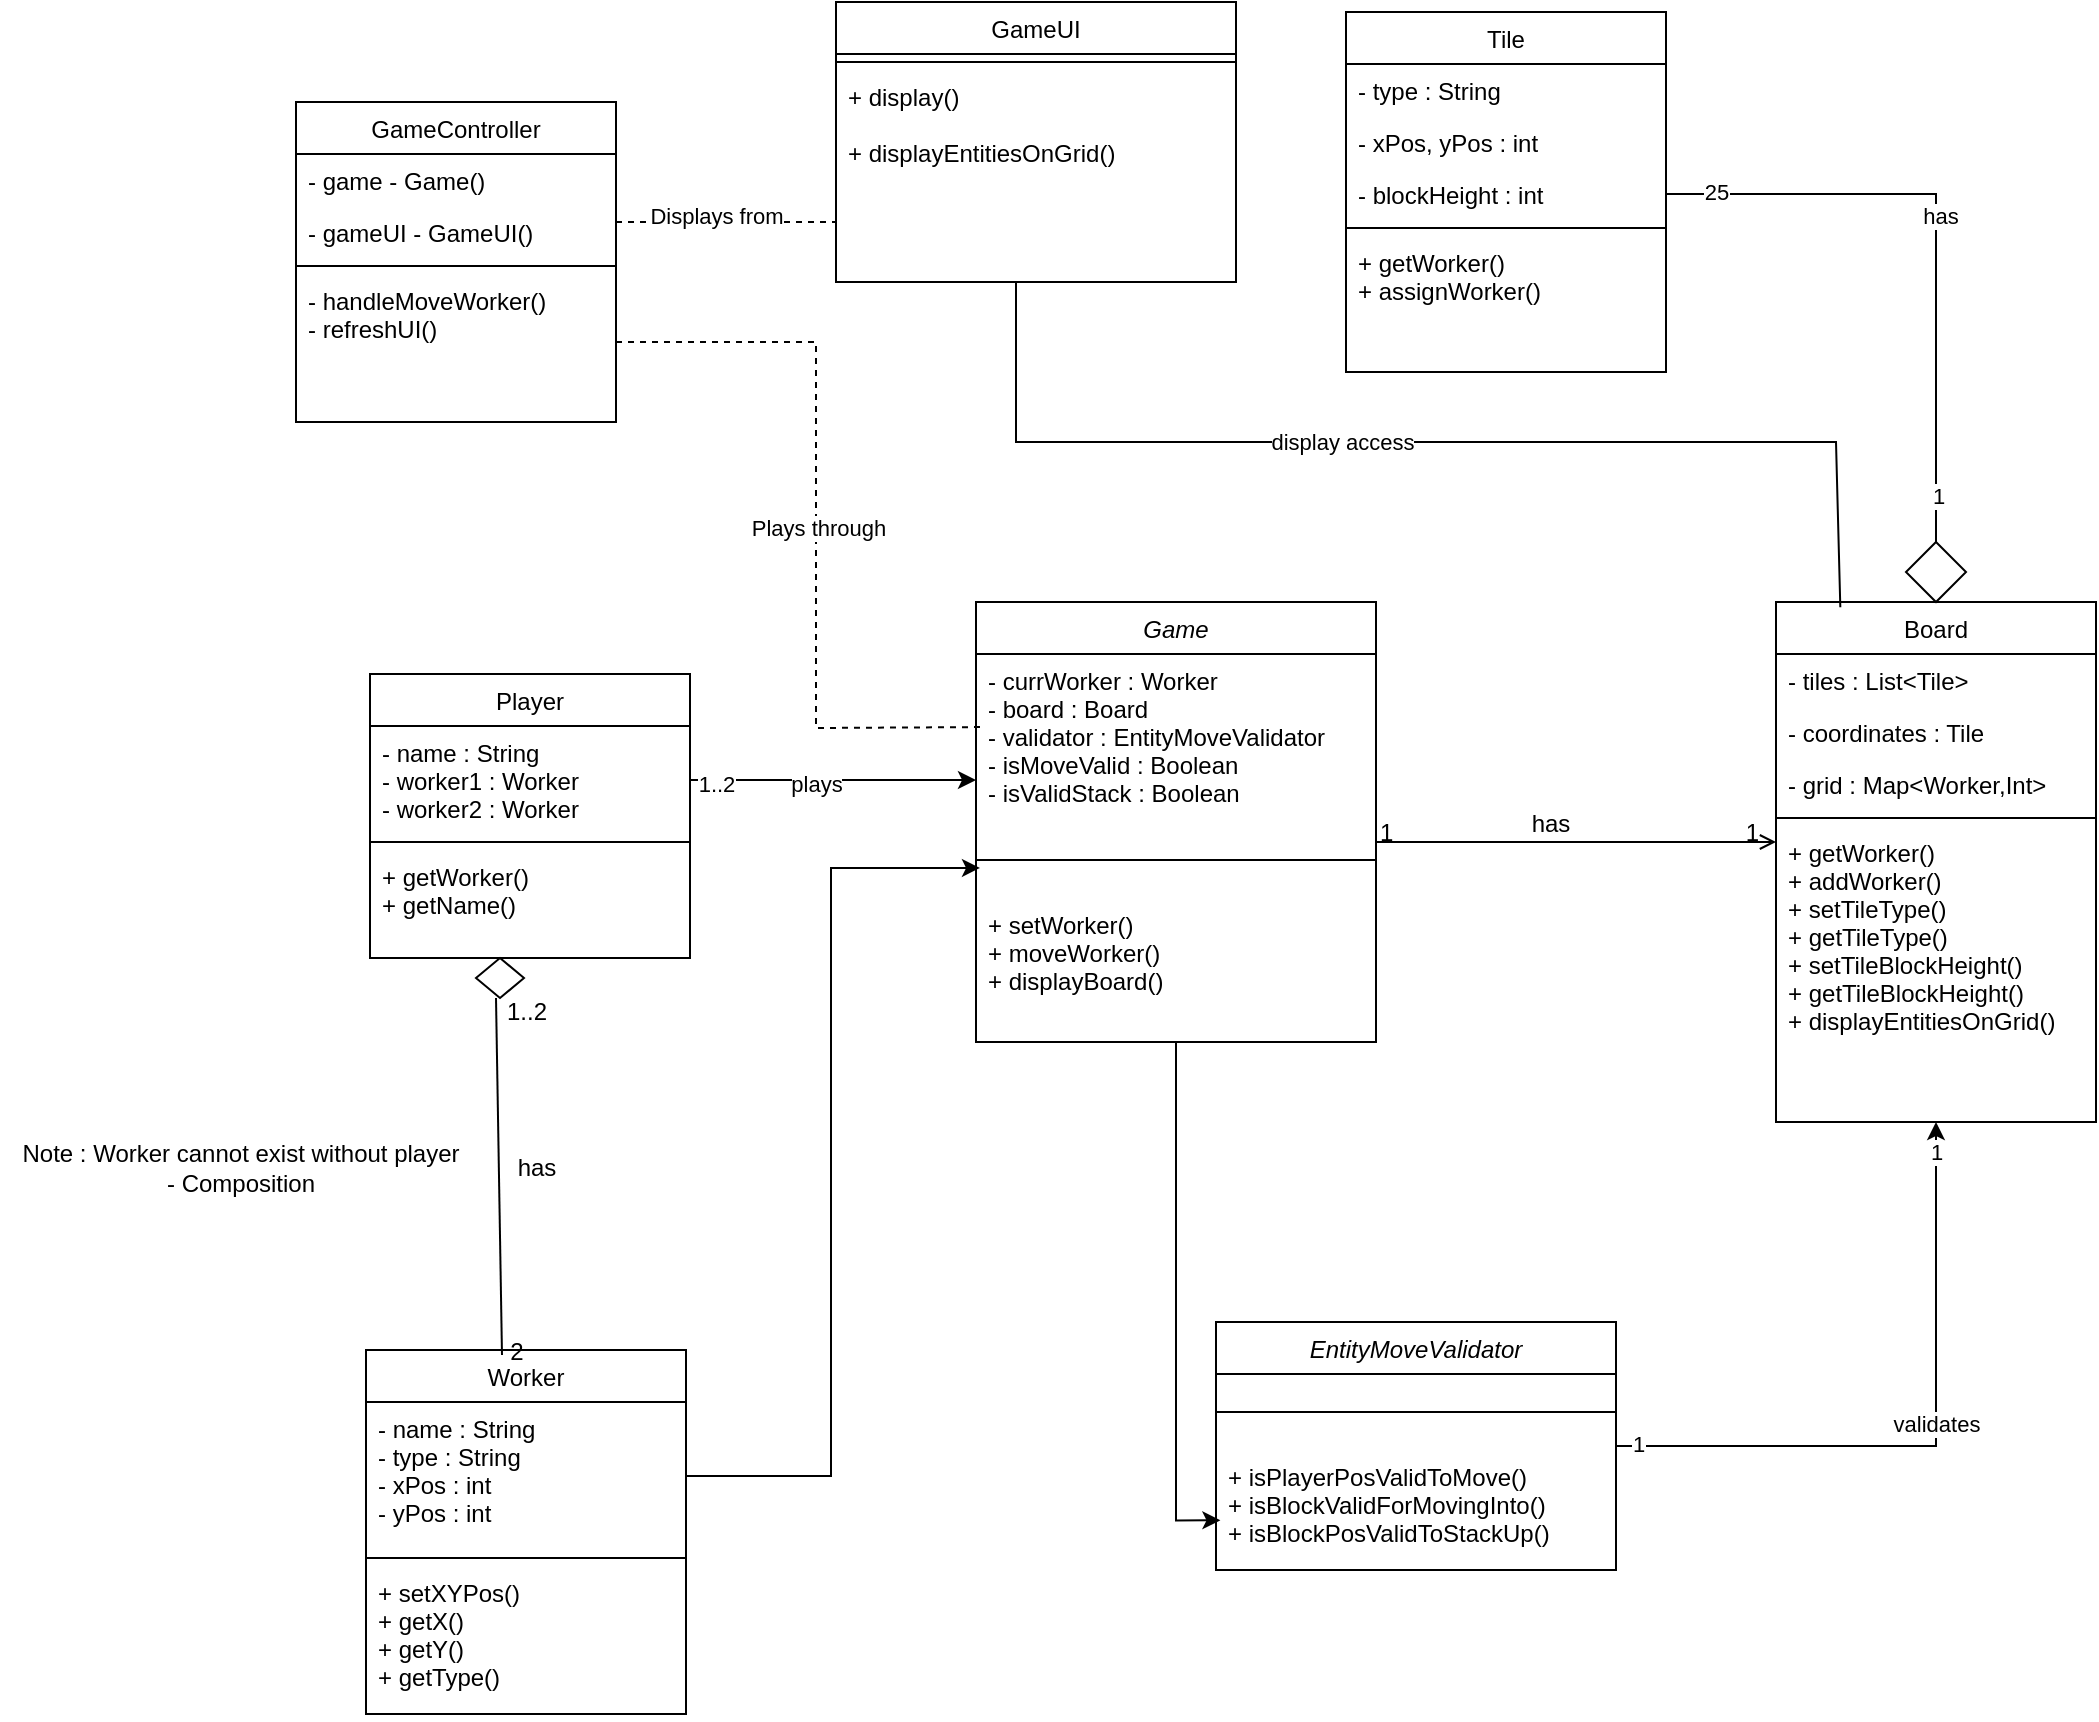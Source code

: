 <mxfile version="22.0.8" type="github">
  <diagram id="C5RBs43oDa-KdzZeNtuy" name="Page-1">
    <mxGraphModel dx="2222" dy="1810" grid="1" gridSize="10" guides="0" tooltips="1" connect="1" arrows="0" fold="1" page="1" pageScale="1" pageWidth="827" pageHeight="1169" math="0" shadow="0">
      <root>
        <mxCell id="WIyWlLk6GJQsqaUBKTNV-0" />
        <mxCell id="WIyWlLk6GJQsqaUBKTNV-1" parent="WIyWlLk6GJQsqaUBKTNV-0" />
        <mxCell id="zkfFHV4jXpPFQw0GAbJ--0" value="Game" style="swimlane;fontStyle=2;align=center;verticalAlign=top;childLayout=stackLayout;horizontal=1;startSize=26;horizontalStack=0;resizeParent=1;resizeLast=0;collapsible=1;marginBottom=0;rounded=0;shadow=0;strokeWidth=1;" parent="WIyWlLk6GJQsqaUBKTNV-1" vertex="1">
          <mxGeometry x="240" y="120" width="200" height="220" as="geometry">
            <mxRectangle x="230" y="140" width="160" height="26" as="alternateBounds" />
          </mxGeometry>
        </mxCell>
        <mxCell id="zkfFHV4jXpPFQw0GAbJ--2" value="- currWorker : Worker&#xa;- board : Board&#xa;- validator : EntityMoveValidator&#xa;- isMoveValid : Boolean&#xa;- isValidStack : Boolean&#xa;" style="text;align=left;verticalAlign=top;spacingLeft=4;spacingRight=4;overflow=hidden;rotatable=0;points=[[0,0.5],[1,0.5]];portConstraint=eastwest;rounded=0;shadow=0;html=0;" parent="zkfFHV4jXpPFQw0GAbJ--0" vertex="1">
          <mxGeometry y="26" width="200" height="84" as="geometry" />
        </mxCell>
        <mxCell id="zkfFHV4jXpPFQw0GAbJ--4" value="" style="line;html=1;strokeWidth=1;align=left;verticalAlign=middle;spacingTop=-1;spacingLeft=3;spacingRight=3;rotatable=0;labelPosition=right;points=[];portConstraint=eastwest;" parent="zkfFHV4jXpPFQw0GAbJ--0" vertex="1">
          <mxGeometry y="110" width="200" height="38" as="geometry" />
        </mxCell>
        <mxCell id="e3068yJj9zxXBWqSFCzM-1" value="+ setWorker()&#xa;+ moveWorker()&#xa;+ displayBoard()" style="text;align=left;verticalAlign=top;spacingLeft=4;spacingRight=4;overflow=hidden;rotatable=0;points=[[0,0.5],[1,0.5]];portConstraint=eastwest;rounded=0;shadow=0;html=0;" vertex="1" parent="zkfFHV4jXpPFQw0GAbJ--0">
          <mxGeometry y="148" width="200" height="54" as="geometry" />
        </mxCell>
        <mxCell id="zkfFHV4jXpPFQw0GAbJ--6" value="Player" style="swimlane;fontStyle=0;align=center;verticalAlign=top;childLayout=stackLayout;horizontal=1;startSize=26;horizontalStack=0;resizeParent=1;resizeLast=0;collapsible=1;marginBottom=0;rounded=0;shadow=0;strokeWidth=1;" parent="WIyWlLk6GJQsqaUBKTNV-1" vertex="1">
          <mxGeometry x="-63" y="156" width="160" height="142" as="geometry">
            <mxRectangle x="130" y="380" width="160" height="26" as="alternateBounds" />
          </mxGeometry>
        </mxCell>
        <mxCell id="zkfFHV4jXpPFQw0GAbJ--8" value="- name : String&#xa;- worker1 : Worker&#xa;- worker2 : Worker" style="text;align=left;verticalAlign=top;spacingLeft=4;spacingRight=4;overflow=hidden;rotatable=0;points=[[0,0.5],[1,0.5]];portConstraint=eastwest;rounded=0;shadow=0;html=0;" parent="zkfFHV4jXpPFQw0GAbJ--6" vertex="1">
          <mxGeometry y="26" width="160" height="54" as="geometry" />
        </mxCell>
        <mxCell id="zkfFHV4jXpPFQw0GAbJ--9" value="" style="line;html=1;strokeWidth=1;align=left;verticalAlign=middle;spacingTop=-1;spacingLeft=3;spacingRight=3;rotatable=0;labelPosition=right;points=[];portConstraint=eastwest;" parent="zkfFHV4jXpPFQw0GAbJ--6" vertex="1">
          <mxGeometry y="80" width="160" height="8" as="geometry" />
        </mxCell>
        <mxCell id="e3068yJj9zxXBWqSFCzM-16" value="+ getWorker()&#xa;+ getName()&#xa;" style="text;align=left;verticalAlign=top;spacingLeft=4;spacingRight=4;overflow=hidden;rotatable=0;points=[[0,0.5],[1,0.5]];portConstraint=eastwest;rounded=0;shadow=0;html=0;" vertex="1" parent="zkfFHV4jXpPFQw0GAbJ--6">
          <mxGeometry y="88" width="160" height="54" as="geometry" />
        </mxCell>
        <mxCell id="zkfFHV4jXpPFQw0GAbJ--13" value="Worker" style="swimlane;fontStyle=0;align=center;verticalAlign=top;childLayout=stackLayout;horizontal=1;startSize=26;horizontalStack=0;resizeParent=1;resizeLast=0;collapsible=1;marginBottom=0;rounded=0;shadow=0;strokeWidth=1;" parent="WIyWlLk6GJQsqaUBKTNV-1" vertex="1">
          <mxGeometry x="-65" y="494" width="160" height="182" as="geometry">
            <mxRectangle x="340" y="380" width="170" height="26" as="alternateBounds" />
          </mxGeometry>
        </mxCell>
        <mxCell id="zkfFHV4jXpPFQw0GAbJ--14" value="- name : String&#xa;- type : String&#xa;- xPos : int&#xa;- yPos : int&#xa;" style="text;align=left;verticalAlign=top;spacingLeft=4;spacingRight=4;overflow=hidden;rotatable=0;points=[[0,0.5],[1,0.5]];portConstraint=eastwest;" parent="zkfFHV4jXpPFQw0GAbJ--13" vertex="1">
          <mxGeometry y="26" width="160" height="74" as="geometry" />
        </mxCell>
        <mxCell id="zkfFHV4jXpPFQw0GAbJ--15" value="" style="line;html=1;strokeWidth=1;align=left;verticalAlign=middle;spacingTop=-1;spacingLeft=3;spacingRight=3;rotatable=0;labelPosition=right;points=[];portConstraint=eastwest;" parent="zkfFHV4jXpPFQw0GAbJ--13" vertex="1">
          <mxGeometry y="100" width="160" height="8" as="geometry" />
        </mxCell>
        <mxCell id="e3068yJj9zxXBWqSFCzM-17" value="+ setXYPos()&#xa;+ getX()&#xa;+ getY()&#xa;+ getType()&#xa;" style="text;align=left;verticalAlign=top;spacingLeft=4;spacingRight=4;overflow=hidden;rotatable=0;points=[[0,0.5],[1,0.5]];portConstraint=eastwest;" vertex="1" parent="zkfFHV4jXpPFQw0GAbJ--13">
          <mxGeometry y="108" width="160" height="74" as="geometry" />
        </mxCell>
        <mxCell id="zkfFHV4jXpPFQw0GAbJ--17" value="Board" style="swimlane;fontStyle=0;align=center;verticalAlign=top;childLayout=stackLayout;horizontal=1;startSize=26;horizontalStack=0;resizeParent=1;resizeLast=0;collapsible=1;marginBottom=0;rounded=0;shadow=0;strokeWidth=1;" parent="WIyWlLk6GJQsqaUBKTNV-1" vertex="1">
          <mxGeometry x="640" y="120" width="160" height="260" as="geometry">
            <mxRectangle x="550" y="140" width="160" height="26" as="alternateBounds" />
          </mxGeometry>
        </mxCell>
        <mxCell id="zkfFHV4jXpPFQw0GAbJ--18" value="- tiles : List&lt;Tile&gt;" style="text;align=left;verticalAlign=top;spacingLeft=4;spacingRight=4;overflow=hidden;rotatable=0;points=[[0,0.5],[1,0.5]];portConstraint=eastwest;" parent="zkfFHV4jXpPFQw0GAbJ--17" vertex="1">
          <mxGeometry y="26" width="160" height="26" as="geometry" />
        </mxCell>
        <mxCell id="zkfFHV4jXpPFQw0GAbJ--19" value="- coordinates : Tile" style="text;align=left;verticalAlign=top;spacingLeft=4;spacingRight=4;overflow=hidden;rotatable=0;points=[[0,0.5],[1,0.5]];portConstraint=eastwest;rounded=0;shadow=0;html=0;" parent="zkfFHV4jXpPFQw0GAbJ--17" vertex="1">
          <mxGeometry y="52" width="160" height="26" as="geometry" />
        </mxCell>
        <mxCell id="zkfFHV4jXpPFQw0GAbJ--21" value="- grid : Map&lt;Worker,Int&gt;" style="text;align=left;verticalAlign=top;spacingLeft=4;spacingRight=4;overflow=hidden;rotatable=0;points=[[0,0.5],[1,0.5]];portConstraint=eastwest;rounded=0;shadow=0;html=0;" parent="zkfFHV4jXpPFQw0GAbJ--17" vertex="1">
          <mxGeometry y="78" width="160" height="26" as="geometry" />
        </mxCell>
        <mxCell id="zkfFHV4jXpPFQw0GAbJ--23" value="" style="line;html=1;strokeWidth=1;align=left;verticalAlign=middle;spacingTop=-1;spacingLeft=3;spacingRight=3;rotatable=0;labelPosition=right;points=[];portConstraint=eastwest;" parent="zkfFHV4jXpPFQw0GAbJ--17" vertex="1">
          <mxGeometry y="104" width="160" height="8" as="geometry" />
        </mxCell>
        <mxCell id="zkfFHV4jXpPFQw0GAbJ--24" value="+ getWorker()&#xa;+ addWorker()&#xa;+ setTileType()&#xa;+ getTileType()&#xa;+ setTileBlockHeight()&#xa;+ getTileBlockHeight()&#xa;+ displayEntitiesOnGrid()&#xa;&#xa;&#xa;&#xa;&#xa;" style="text;align=left;verticalAlign=top;spacingLeft=4;spacingRight=4;overflow=hidden;rotatable=0;points=[[0,0.5],[1,0.5]];portConstraint=eastwest;" parent="zkfFHV4jXpPFQw0GAbJ--17" vertex="1">
          <mxGeometry y="112" width="160" height="122" as="geometry" />
        </mxCell>
        <mxCell id="zkfFHV4jXpPFQw0GAbJ--26" value="" style="endArrow=open;shadow=0;strokeWidth=1;rounded=0;endFill=1;edgeStyle=elbowEdgeStyle;elbow=vertical;" parent="WIyWlLk6GJQsqaUBKTNV-1" source="zkfFHV4jXpPFQw0GAbJ--0" target="zkfFHV4jXpPFQw0GAbJ--17" edge="1">
          <mxGeometry x="0.5" y="41" relative="1" as="geometry">
            <mxPoint x="380" y="192" as="sourcePoint" />
            <mxPoint x="540" y="192" as="targetPoint" />
            <mxPoint x="-40" y="32" as="offset" />
            <Array as="points">
              <mxPoint x="590" y="240" />
            </Array>
          </mxGeometry>
        </mxCell>
        <mxCell id="zkfFHV4jXpPFQw0GAbJ--27" value="1" style="resizable=0;align=left;verticalAlign=bottom;labelBackgroundColor=none;fontSize=12;" parent="zkfFHV4jXpPFQw0GAbJ--26" connectable="0" vertex="1">
          <mxGeometry x="-1" relative="1" as="geometry">
            <mxPoint y="4" as="offset" />
          </mxGeometry>
        </mxCell>
        <mxCell id="zkfFHV4jXpPFQw0GAbJ--28" value="1" style="resizable=0;align=right;verticalAlign=bottom;labelBackgroundColor=none;fontSize=12;" parent="zkfFHV4jXpPFQw0GAbJ--26" connectable="0" vertex="1">
          <mxGeometry x="1" relative="1" as="geometry">
            <mxPoint x="-7" y="4" as="offset" />
          </mxGeometry>
        </mxCell>
        <mxCell id="zkfFHV4jXpPFQw0GAbJ--29" value="has" style="text;html=1;resizable=0;points=[];;align=center;verticalAlign=middle;labelBackgroundColor=none;rounded=0;shadow=0;strokeWidth=1;fontSize=12;" parent="zkfFHV4jXpPFQw0GAbJ--26" vertex="1" connectable="0">
          <mxGeometry x="0.5" y="49" relative="1" as="geometry">
            <mxPoint x="-63" y="40" as="offset" />
          </mxGeometry>
        </mxCell>
        <mxCell id="e3068yJj9zxXBWqSFCzM-3" value="" style="rhombus;whiteSpace=wrap;html=1;" vertex="1" parent="WIyWlLk6GJQsqaUBKTNV-1">
          <mxGeometry x="-10" y="298" width="24" height="20" as="geometry" />
        </mxCell>
        <mxCell id="e3068yJj9zxXBWqSFCzM-7" value="" style="endArrow=none;html=1;rounded=0;exitX=0.425;exitY=0.014;exitDx=0;exitDy=0;exitPerimeter=0;" edge="1" parent="WIyWlLk6GJQsqaUBKTNV-1" source="zkfFHV4jXpPFQw0GAbJ--13">
          <mxGeometry width="50" height="50" relative="1" as="geometry">
            <mxPoint x="-50" y="368" as="sourcePoint" />
            <mxPoint y="318" as="targetPoint" />
          </mxGeometry>
        </mxCell>
        <mxCell id="e3068yJj9zxXBWqSFCzM-9" value="1..2" style="text;html=1;align=center;verticalAlign=middle;resizable=0;points=[];autosize=1;strokeColor=none;fillColor=none;" vertex="1" parent="WIyWlLk6GJQsqaUBKTNV-1">
          <mxGeometry x="-5" y="310" width="40" height="30" as="geometry" />
        </mxCell>
        <mxCell id="e3068yJj9zxXBWqSFCzM-10" value="2" style="text;html=1;align=center;verticalAlign=middle;resizable=0;points=[];autosize=1;strokeColor=none;fillColor=none;" vertex="1" parent="WIyWlLk6GJQsqaUBKTNV-1">
          <mxGeometry x="-5" y="480" width="30" height="30" as="geometry" />
        </mxCell>
        <mxCell id="e3068yJj9zxXBWqSFCzM-11" value="has" style="text;html=1;align=center;verticalAlign=middle;resizable=0;points=[];autosize=1;strokeColor=none;fillColor=none;" vertex="1" parent="WIyWlLk6GJQsqaUBKTNV-1">
          <mxGeometry y="388" width="40" height="30" as="geometry" />
        </mxCell>
        <mxCell id="e3068yJj9zxXBWqSFCzM-12" value="&lt;div&gt;Note : Worker cannot exist without player&lt;/div&gt;&lt;div&gt;- Composition&lt;/div&gt;" style="text;html=1;align=center;verticalAlign=middle;resizable=0;points=[];autosize=1;strokeColor=none;fillColor=none;" vertex="1" parent="WIyWlLk6GJQsqaUBKTNV-1">
          <mxGeometry x="-248" y="383" width="240" height="40" as="geometry" />
        </mxCell>
        <mxCell id="e3068yJj9zxXBWqSFCzM-21" style="edgeStyle=orthogonalEdgeStyle;rounded=0;orthogonalLoop=1;jettySize=auto;html=1;entryX=0.01;entryY=0.605;entryDx=0;entryDy=0;entryPerimeter=0;" edge="1" parent="WIyWlLk6GJQsqaUBKTNV-1" source="zkfFHV4jXpPFQw0GAbJ--14" target="zkfFHV4jXpPFQw0GAbJ--4">
          <mxGeometry relative="1" as="geometry" />
        </mxCell>
        <mxCell id="e3068yJj9zxXBWqSFCzM-22" style="edgeStyle=orthogonalEdgeStyle;rounded=0;orthogonalLoop=1;jettySize=auto;html=1;entryX=0;entryY=0.75;entryDx=0;entryDy=0;entryPerimeter=0;" edge="1" parent="WIyWlLk6GJQsqaUBKTNV-1" source="zkfFHV4jXpPFQw0GAbJ--8" target="zkfFHV4jXpPFQw0GAbJ--2">
          <mxGeometry relative="1" as="geometry" />
        </mxCell>
        <mxCell id="e3068yJj9zxXBWqSFCzM-69" value="plays" style="edgeLabel;html=1;align=center;verticalAlign=middle;resizable=0;points=[];" vertex="1" connectable="0" parent="e3068yJj9zxXBWqSFCzM-22">
          <mxGeometry x="-0.128" y="-2" relative="1" as="geometry">
            <mxPoint as="offset" />
          </mxGeometry>
        </mxCell>
        <mxCell id="e3068yJj9zxXBWqSFCzM-70" value="1..2" style="edgeLabel;html=1;align=center;verticalAlign=middle;resizable=0;points=[];" vertex="1" connectable="0" parent="e3068yJj9zxXBWqSFCzM-22">
          <mxGeometry x="-0.826" y="-2" relative="1" as="geometry">
            <mxPoint as="offset" />
          </mxGeometry>
        </mxCell>
        <mxCell id="e3068yJj9zxXBWqSFCzM-29" style="edgeStyle=orthogonalEdgeStyle;rounded=0;orthogonalLoop=1;jettySize=auto;html=1;entryX=0.5;entryY=1;entryDx=0;entryDy=0;" edge="1" parent="WIyWlLk6GJQsqaUBKTNV-1" source="e3068yJj9zxXBWqSFCzM-24" target="zkfFHV4jXpPFQw0GAbJ--17">
          <mxGeometry relative="1" as="geometry" />
        </mxCell>
        <mxCell id="e3068yJj9zxXBWqSFCzM-30" value="1" style="edgeLabel;html=1;align=center;verticalAlign=middle;resizable=0;points=[];" vertex="1" connectable="0" parent="e3068yJj9zxXBWqSFCzM-29">
          <mxGeometry x="-0.932" y="1" relative="1" as="geometry">
            <mxPoint as="offset" />
          </mxGeometry>
        </mxCell>
        <mxCell id="e3068yJj9zxXBWqSFCzM-31" value="1" style="edgeLabel;html=1;align=center;verticalAlign=middle;resizable=0;points=[];" vertex="1" connectable="0" parent="e3068yJj9zxXBWqSFCzM-29">
          <mxGeometry x="0.907" relative="1" as="geometry">
            <mxPoint as="offset" />
          </mxGeometry>
        </mxCell>
        <mxCell id="e3068yJj9zxXBWqSFCzM-32" value="validates" style="edgeLabel;html=1;align=center;verticalAlign=middle;resizable=0;points=[];" vertex="1" connectable="0" parent="e3068yJj9zxXBWqSFCzM-29">
          <mxGeometry x="0.062" relative="1" as="geometry">
            <mxPoint as="offset" />
          </mxGeometry>
        </mxCell>
        <mxCell id="e3068yJj9zxXBWqSFCzM-24" value="EntityMoveValidator" style="swimlane;fontStyle=2;align=center;verticalAlign=top;childLayout=stackLayout;horizontal=1;startSize=26;horizontalStack=0;resizeParent=1;resizeLast=0;collapsible=1;marginBottom=0;rounded=0;shadow=0;strokeWidth=1;" vertex="1" parent="WIyWlLk6GJQsqaUBKTNV-1">
          <mxGeometry x="360" y="480" width="200" height="124" as="geometry">
            <mxRectangle x="230" y="140" width="160" height="26" as="alternateBounds" />
          </mxGeometry>
        </mxCell>
        <mxCell id="e3068yJj9zxXBWqSFCzM-26" value="" style="line;html=1;strokeWidth=1;align=left;verticalAlign=middle;spacingTop=-1;spacingLeft=3;spacingRight=3;rotatable=0;labelPosition=right;points=[];portConstraint=eastwest;" vertex="1" parent="e3068yJj9zxXBWqSFCzM-24">
          <mxGeometry y="26" width="200" height="38" as="geometry" />
        </mxCell>
        <mxCell id="e3068yJj9zxXBWqSFCzM-27" value="+ isPlayerPosValidToMove() &#xa;+ isBlockValidForMovingInto()&#xa;+ isBlockPosValidToStackUp()&#xa;&#xa;" style="text;align=left;verticalAlign=top;spacingLeft=4;spacingRight=4;overflow=hidden;rotatable=0;points=[[0,0.5],[1,0.5]];portConstraint=eastwest;rounded=0;shadow=0;html=0;" vertex="1" parent="e3068yJj9zxXBWqSFCzM-24">
          <mxGeometry y="64" width="200" height="54" as="geometry" />
        </mxCell>
        <mxCell id="e3068yJj9zxXBWqSFCzM-42" value="Tile" style="swimlane;fontStyle=0;align=center;verticalAlign=top;childLayout=stackLayout;horizontal=1;startSize=26;horizontalStack=0;resizeParent=1;resizeLast=0;collapsible=1;marginBottom=0;rounded=0;shadow=0;strokeWidth=1;" vertex="1" parent="WIyWlLk6GJQsqaUBKTNV-1">
          <mxGeometry x="425" y="-175" width="160" height="180" as="geometry">
            <mxRectangle x="550" y="140" width="160" height="26" as="alternateBounds" />
          </mxGeometry>
        </mxCell>
        <mxCell id="e3068yJj9zxXBWqSFCzM-43" value="- type : String" style="text;align=left;verticalAlign=top;spacingLeft=4;spacingRight=4;overflow=hidden;rotatable=0;points=[[0,0.5],[1,0.5]];portConstraint=eastwest;" vertex="1" parent="e3068yJj9zxXBWqSFCzM-42">
          <mxGeometry y="26" width="160" height="26" as="geometry" />
        </mxCell>
        <mxCell id="e3068yJj9zxXBWqSFCzM-44" value="- xPos, yPos : int" style="text;align=left;verticalAlign=top;spacingLeft=4;spacingRight=4;overflow=hidden;rotatable=0;points=[[0,0.5],[1,0.5]];portConstraint=eastwest;rounded=0;shadow=0;html=0;" vertex="1" parent="e3068yJj9zxXBWqSFCzM-42">
          <mxGeometry y="52" width="160" height="26" as="geometry" />
        </mxCell>
        <mxCell id="e3068yJj9zxXBWqSFCzM-45" value="- blockHeight : int" style="text;align=left;verticalAlign=top;spacingLeft=4;spacingRight=4;overflow=hidden;rotatable=0;points=[[0,0.5],[1,0.5]];portConstraint=eastwest;rounded=0;shadow=0;html=0;" vertex="1" parent="e3068yJj9zxXBWqSFCzM-42">
          <mxGeometry y="78" width="160" height="26" as="geometry" />
        </mxCell>
        <mxCell id="e3068yJj9zxXBWqSFCzM-46" value="" style="line;html=1;strokeWidth=1;align=left;verticalAlign=middle;spacingTop=-1;spacingLeft=3;spacingRight=3;rotatable=0;labelPosition=right;points=[];portConstraint=eastwest;" vertex="1" parent="e3068yJj9zxXBWqSFCzM-42">
          <mxGeometry y="104" width="160" height="8" as="geometry" />
        </mxCell>
        <mxCell id="e3068yJj9zxXBWqSFCzM-47" value="+ getWorker()&#xa;+ assignWorker()&#xa;&#xa;&#xa;&#xa;&#xa;" style="text;align=left;verticalAlign=top;spacingLeft=4;spacingRight=4;overflow=hidden;rotatable=0;points=[[0,0.5],[1,0.5]];portConstraint=eastwest;" vertex="1" parent="e3068yJj9zxXBWqSFCzM-42">
          <mxGeometry y="112" width="160" height="42" as="geometry" />
        </mxCell>
        <mxCell id="e3068yJj9zxXBWqSFCzM-52" value="" style="rhombus;whiteSpace=wrap;html=1;" vertex="1" parent="WIyWlLk6GJQsqaUBKTNV-1">
          <mxGeometry x="705" y="90" width="30" height="30" as="geometry" />
        </mxCell>
        <mxCell id="e3068yJj9zxXBWqSFCzM-55" value="" style="endArrow=none;html=1;rounded=0;entryX=1;entryY=0.5;entryDx=0;entryDy=0;" edge="1" parent="WIyWlLk6GJQsqaUBKTNV-1" target="e3068yJj9zxXBWqSFCzM-45">
          <mxGeometry width="50" height="50" relative="1" as="geometry">
            <mxPoint x="720" y="90" as="sourcePoint" />
            <mxPoint x="770" y="40" as="targetPoint" />
            <Array as="points">
              <mxPoint x="720" y="-84" />
            </Array>
          </mxGeometry>
        </mxCell>
        <mxCell id="e3068yJj9zxXBWqSFCzM-56" value="25" style="edgeLabel;html=1;align=center;verticalAlign=middle;resizable=0;points=[];" vertex="1" connectable="0" parent="e3068yJj9zxXBWqSFCzM-55">
          <mxGeometry x="0.841" y="-1" relative="1" as="geometry">
            <mxPoint as="offset" />
          </mxGeometry>
        </mxCell>
        <mxCell id="e3068yJj9zxXBWqSFCzM-57" value="1" style="edgeLabel;html=1;align=center;verticalAlign=middle;resizable=0;points=[];" vertex="1" connectable="0" parent="e3068yJj9zxXBWqSFCzM-55">
          <mxGeometry x="-0.849" y="-1" relative="1" as="geometry">
            <mxPoint as="offset" />
          </mxGeometry>
        </mxCell>
        <mxCell id="e3068yJj9zxXBWqSFCzM-58" value="has" style="edgeLabel;html=1;align=center;verticalAlign=middle;resizable=0;points=[];" vertex="1" connectable="0" parent="e3068yJj9zxXBWqSFCzM-55">
          <mxGeometry x="0.054" y="-2" relative="1" as="geometry">
            <mxPoint as="offset" />
          </mxGeometry>
        </mxCell>
        <mxCell id="e3068yJj9zxXBWqSFCzM-59" value="GameUI" style="swimlane;fontStyle=0;align=center;verticalAlign=top;childLayout=stackLayout;horizontal=1;startSize=26;horizontalStack=0;resizeParent=1;resizeLast=0;collapsible=1;marginBottom=0;rounded=0;shadow=0;strokeWidth=1;" vertex="1" parent="WIyWlLk6GJQsqaUBKTNV-1">
          <mxGeometry x="170" y="-180" width="200" height="140" as="geometry">
            <mxRectangle x="550" y="140" width="160" height="26" as="alternateBounds" />
          </mxGeometry>
        </mxCell>
        <mxCell id="e3068yJj9zxXBWqSFCzM-64" value="" style="line;html=1;strokeWidth=1;align=left;verticalAlign=middle;spacingTop=-1;spacingLeft=3;spacingRight=3;rotatable=0;labelPosition=right;points=[];portConstraint=eastwest;" vertex="1" parent="e3068yJj9zxXBWqSFCzM-59">
          <mxGeometry y="26" width="200" height="8" as="geometry" />
        </mxCell>
        <mxCell id="e3068yJj9zxXBWqSFCzM-65" value="+ display()&#xa;&#xa;+ displayEntitiesOnGrid()" style="text;align=left;verticalAlign=top;spacingLeft=4;spacingRight=4;overflow=hidden;rotatable=0;points=[[0,0.5],[1,0.5]];portConstraint=eastwest;" vertex="1" parent="e3068yJj9zxXBWqSFCzM-59">
          <mxGeometry y="34" width="200" height="76" as="geometry" />
        </mxCell>
        <mxCell id="e3068yJj9zxXBWqSFCzM-66" value="" style="endArrow=none;html=1;rounded=0;exitX=0.201;exitY=0.01;exitDx=0;exitDy=0;exitPerimeter=0;" edge="1" parent="WIyWlLk6GJQsqaUBKTNV-1" source="zkfFHV4jXpPFQw0GAbJ--17">
          <mxGeometry width="50" height="50" relative="1" as="geometry">
            <mxPoint x="210" y="50" as="sourcePoint" />
            <mxPoint x="260" y="-40" as="targetPoint" />
            <Array as="points">
              <mxPoint x="670" y="40" />
              <mxPoint x="260" y="40" />
            </Array>
          </mxGeometry>
        </mxCell>
        <mxCell id="e3068yJj9zxXBWqSFCzM-67" value="display access " style="edgeLabel;html=1;align=center;verticalAlign=middle;resizable=0;points=[];" vertex="1" connectable="0" parent="e3068yJj9zxXBWqSFCzM-66">
          <mxGeometry x="0.15" relative="1" as="geometry">
            <mxPoint as="offset" />
          </mxGeometry>
        </mxCell>
        <mxCell id="e3068yJj9zxXBWqSFCzM-68" style="edgeStyle=orthogonalEdgeStyle;rounded=0;orthogonalLoop=1;jettySize=auto;html=1;exitX=0.5;exitY=1;exitDx=0;exitDy=0;entryX=0.011;entryY=0.651;entryDx=0;entryDy=0;entryPerimeter=0;" edge="1" parent="WIyWlLk6GJQsqaUBKTNV-1" source="zkfFHV4jXpPFQw0GAbJ--0" target="e3068yJj9zxXBWqSFCzM-27">
          <mxGeometry relative="1" as="geometry" />
        </mxCell>
        <mxCell id="e3068yJj9zxXBWqSFCzM-80" value="GameController" style="swimlane;fontStyle=0;align=center;verticalAlign=top;childLayout=stackLayout;horizontal=1;startSize=26;horizontalStack=0;resizeParent=1;resizeLast=0;collapsible=1;marginBottom=0;rounded=0;shadow=0;strokeWidth=1;" vertex="1" parent="WIyWlLk6GJQsqaUBKTNV-1">
          <mxGeometry x="-100" y="-130" width="160" height="160" as="geometry">
            <mxRectangle x="550" y="140" width="160" height="26" as="alternateBounds" />
          </mxGeometry>
        </mxCell>
        <mxCell id="e3068yJj9zxXBWqSFCzM-81" value="- game - Game()" style="text;align=left;verticalAlign=top;spacingLeft=4;spacingRight=4;overflow=hidden;rotatable=0;points=[[0,0.5],[1,0.5]];portConstraint=eastwest;" vertex="1" parent="e3068yJj9zxXBWqSFCzM-80">
          <mxGeometry y="26" width="160" height="26" as="geometry" />
        </mxCell>
        <mxCell id="e3068yJj9zxXBWqSFCzM-82" value="- gameUI - GameUI()" style="text;align=left;verticalAlign=top;spacingLeft=4;spacingRight=4;overflow=hidden;rotatable=0;points=[[0,0.5],[1,0.5]];portConstraint=eastwest;rounded=0;shadow=0;html=0;" vertex="1" parent="e3068yJj9zxXBWqSFCzM-80">
          <mxGeometry y="52" width="160" height="26" as="geometry" />
        </mxCell>
        <mxCell id="e3068yJj9zxXBWqSFCzM-84" value="" style="line;html=1;strokeWidth=1;align=left;verticalAlign=middle;spacingTop=-1;spacingLeft=3;spacingRight=3;rotatable=0;labelPosition=right;points=[];portConstraint=eastwest;" vertex="1" parent="e3068yJj9zxXBWqSFCzM-80">
          <mxGeometry y="78" width="160" height="8" as="geometry" />
        </mxCell>
        <mxCell id="e3068yJj9zxXBWqSFCzM-85" value="- handleMoveWorker()&#xa;- refreshUI()&#xa;" style="text;align=left;verticalAlign=top;spacingLeft=4;spacingRight=4;overflow=hidden;rotatable=0;points=[[0,0.5],[1,0.5]];portConstraint=eastwest;" vertex="1" parent="e3068yJj9zxXBWqSFCzM-80">
          <mxGeometry y="86" width="160" height="48" as="geometry" />
        </mxCell>
        <mxCell id="e3068yJj9zxXBWqSFCzM-94" value="" style="endArrow=none;dashed=1;html=1;rounded=0;" edge="1" parent="WIyWlLk6GJQsqaUBKTNV-1">
          <mxGeometry width="50" height="50" relative="1" as="geometry">
            <mxPoint x="60" y="-70" as="sourcePoint" />
            <mxPoint x="170" y="-70" as="targetPoint" />
          </mxGeometry>
        </mxCell>
        <mxCell id="e3068yJj9zxXBWqSFCzM-95" value="Displays from" style="edgeLabel;html=1;align=center;verticalAlign=middle;resizable=0;points=[];" vertex="1" connectable="0" parent="e3068yJj9zxXBWqSFCzM-94">
          <mxGeometry x="-0.203" y="3" relative="1" as="geometry">
            <mxPoint x="6" as="offset" />
          </mxGeometry>
        </mxCell>
        <mxCell id="e3068yJj9zxXBWqSFCzM-98" value="" style="endArrow=none;dashed=1;html=1;rounded=0;entryX=0.012;entryY=0.435;entryDx=0;entryDy=0;entryPerimeter=0;" edge="1" parent="WIyWlLk6GJQsqaUBKTNV-1" target="zkfFHV4jXpPFQw0GAbJ--2">
          <mxGeometry width="50" height="50" relative="1" as="geometry">
            <mxPoint x="60" y="-10" as="sourcePoint" />
            <mxPoint x="110" y="-60" as="targetPoint" />
            <Array as="points">
              <mxPoint x="160" y="-10" />
              <mxPoint x="160" y="183" />
            </Array>
          </mxGeometry>
        </mxCell>
        <mxCell id="e3068yJj9zxXBWqSFCzM-99" value="Plays through" style="edgeLabel;html=1;align=center;verticalAlign=middle;resizable=0;points=[];" vertex="1" connectable="0" parent="e3068yJj9zxXBWqSFCzM-98">
          <mxGeometry x="0.026" y="1" relative="1" as="geometry">
            <mxPoint as="offset" />
          </mxGeometry>
        </mxCell>
      </root>
    </mxGraphModel>
  </diagram>
</mxfile>
